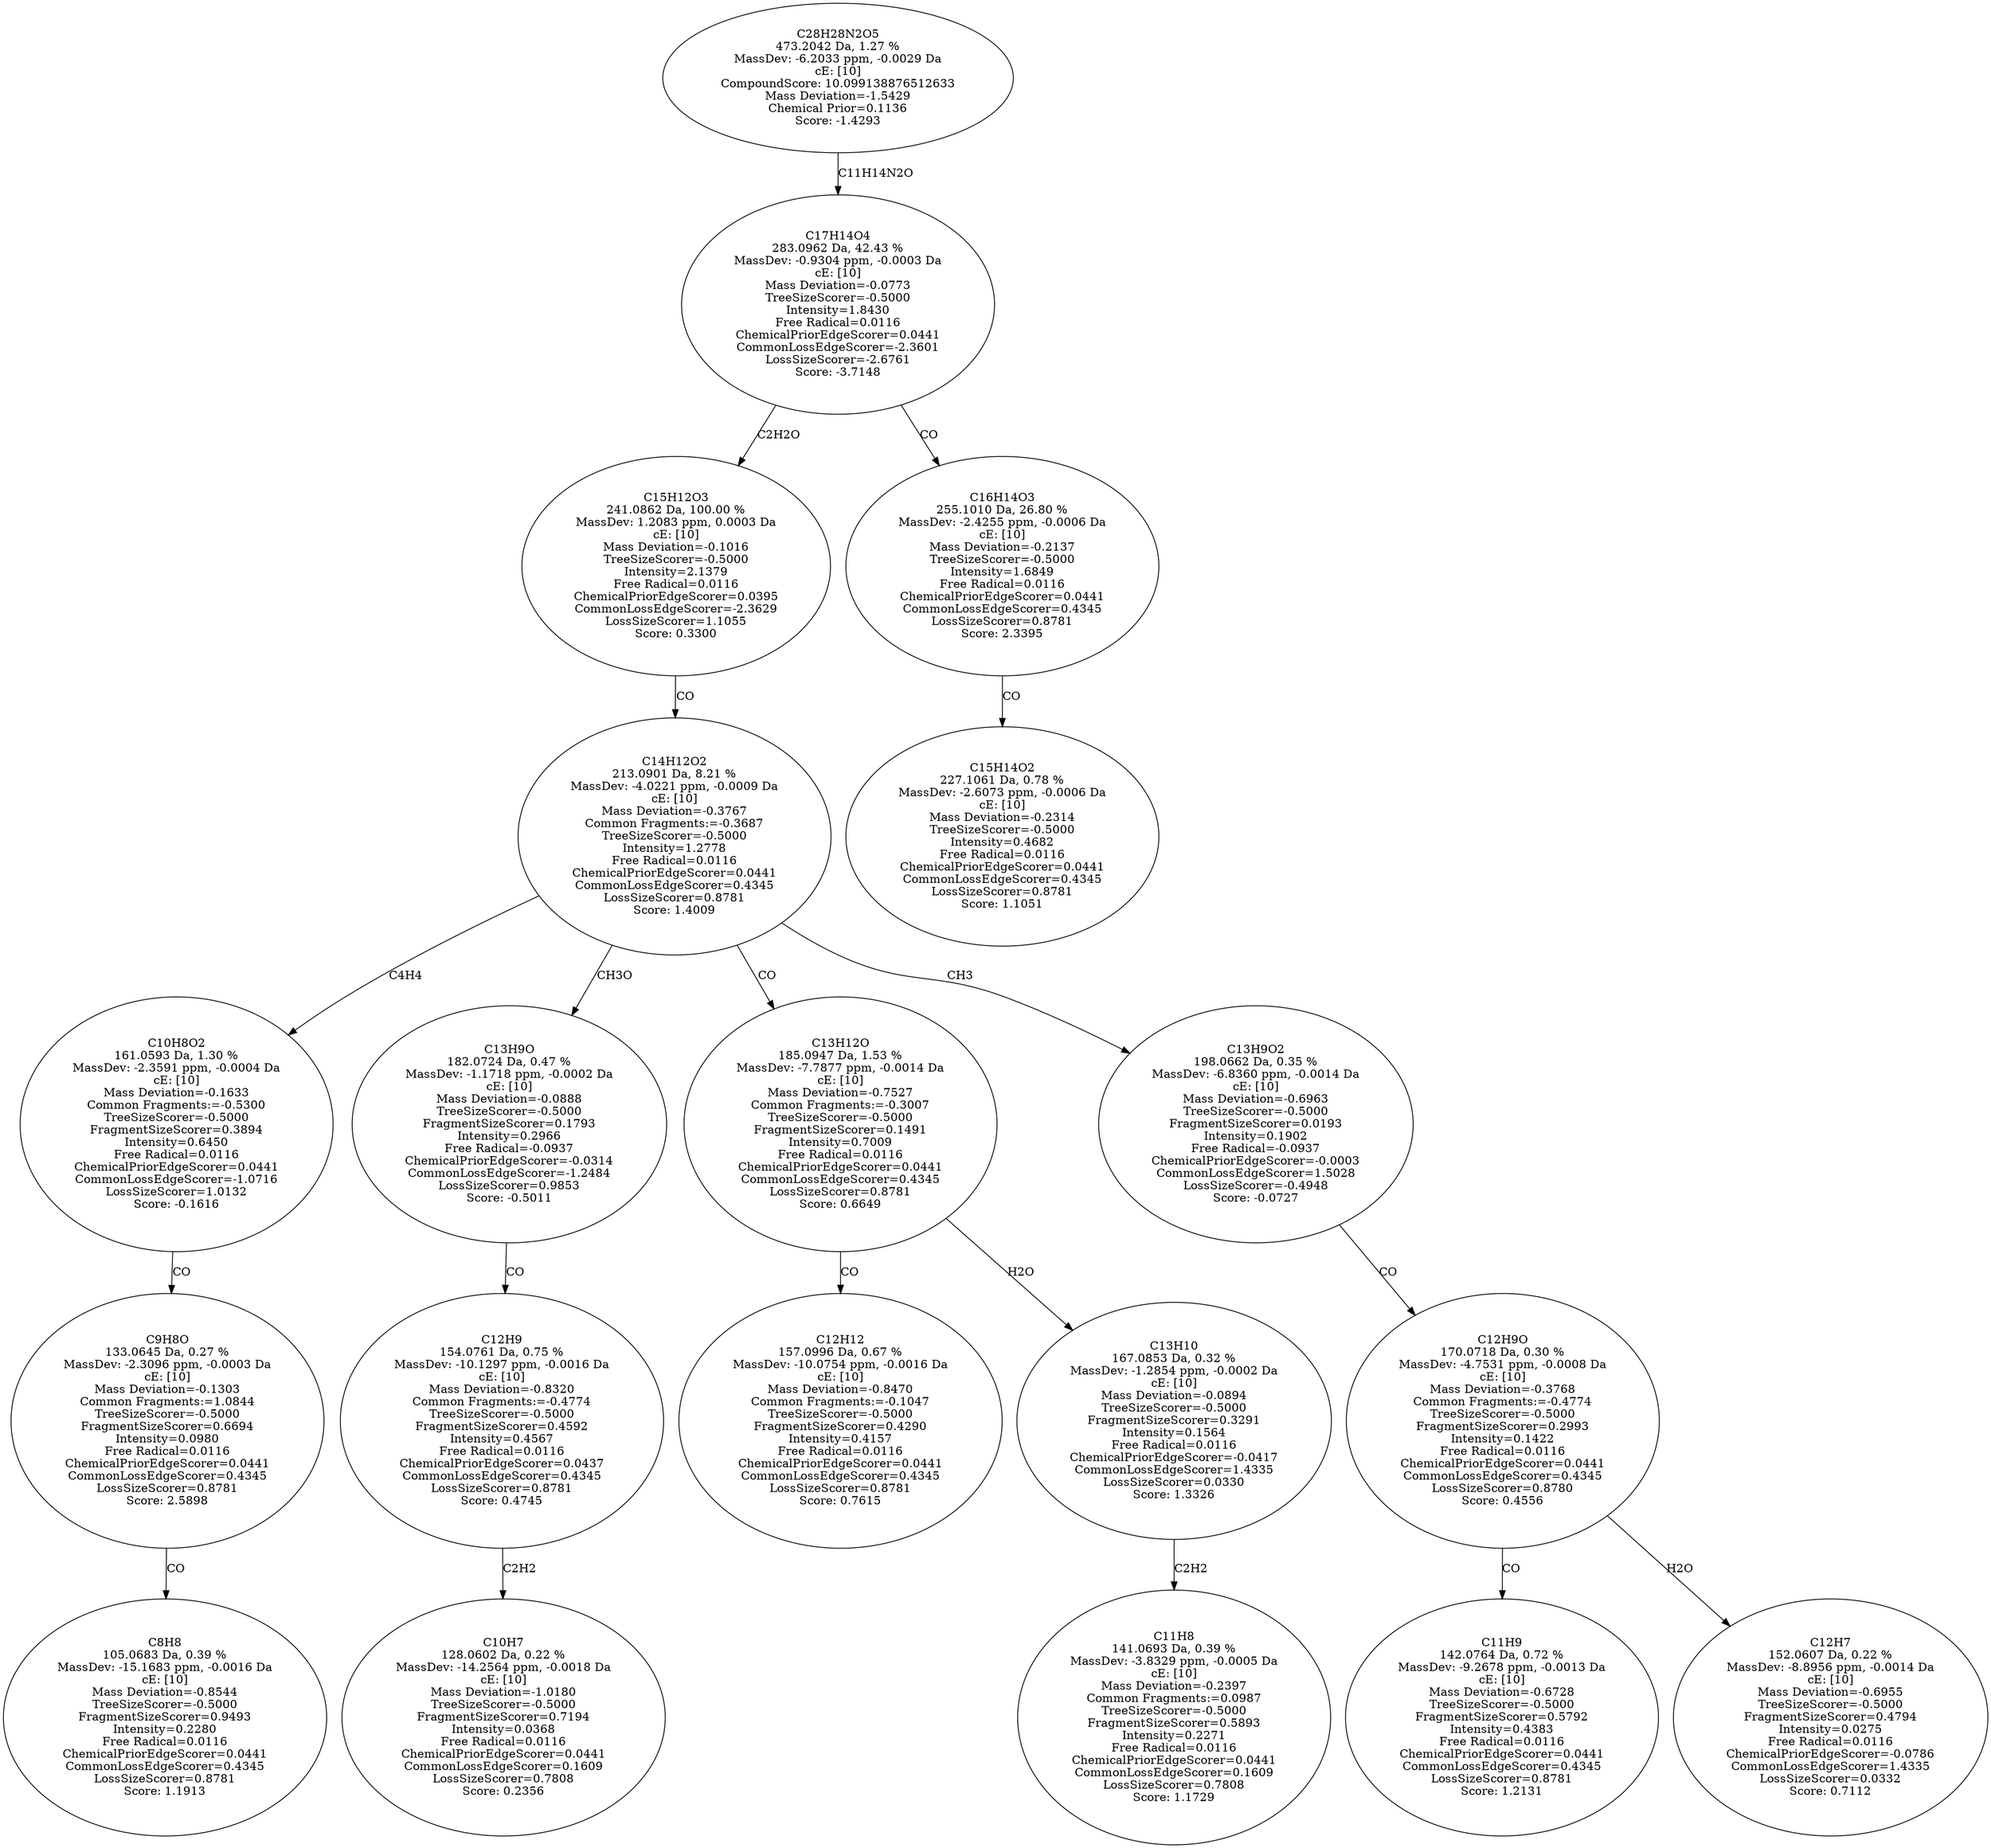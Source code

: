 strict digraph {
v1 [label="C8H8\n105.0683 Da, 0.39 %\nMassDev: -15.1683 ppm, -0.0016 Da\ncE: [10]\nMass Deviation=-0.8544\nTreeSizeScorer=-0.5000\nFragmentSizeScorer=0.9493\nIntensity=0.2280\nFree Radical=0.0116\nChemicalPriorEdgeScorer=0.0441\nCommonLossEdgeScorer=0.4345\nLossSizeScorer=0.8781\nScore: 1.1913"];
v2 [label="C9H8O\n133.0645 Da, 0.27 %\nMassDev: -2.3096 ppm, -0.0003 Da\ncE: [10]\nMass Deviation=-0.1303\nCommon Fragments:=1.0844\nTreeSizeScorer=-0.5000\nFragmentSizeScorer=0.6694\nIntensity=0.0980\nFree Radical=0.0116\nChemicalPriorEdgeScorer=0.0441\nCommonLossEdgeScorer=0.4345\nLossSizeScorer=0.8781\nScore: 2.5898"];
v3 [label="C10H8O2\n161.0593 Da, 1.30 %\nMassDev: -2.3591 ppm, -0.0004 Da\ncE: [10]\nMass Deviation=-0.1633\nCommon Fragments:=-0.5300\nTreeSizeScorer=-0.5000\nFragmentSizeScorer=0.3894\nIntensity=0.6450\nFree Radical=0.0116\nChemicalPriorEdgeScorer=0.0441\nCommonLossEdgeScorer=-1.0716\nLossSizeScorer=1.0132\nScore: -0.1616"];
v4 [label="C10H7\n128.0602 Da, 0.22 %\nMassDev: -14.2564 ppm, -0.0018 Da\ncE: [10]\nMass Deviation=-1.0180\nTreeSizeScorer=-0.5000\nFragmentSizeScorer=0.7194\nIntensity=0.0368\nFree Radical=0.0116\nChemicalPriorEdgeScorer=0.0441\nCommonLossEdgeScorer=0.1609\nLossSizeScorer=0.7808\nScore: 0.2356"];
v5 [label="C12H9\n154.0761 Da, 0.75 %\nMassDev: -10.1297 ppm, -0.0016 Da\ncE: [10]\nMass Deviation=-0.8320\nCommon Fragments:=-0.4774\nTreeSizeScorer=-0.5000\nFragmentSizeScorer=0.4592\nIntensity=0.4567\nFree Radical=0.0116\nChemicalPriorEdgeScorer=0.0437\nCommonLossEdgeScorer=0.4345\nLossSizeScorer=0.8781\nScore: 0.4745"];
v6 [label="C13H9O\n182.0724 Da, 0.47 %\nMassDev: -1.1718 ppm, -0.0002 Da\ncE: [10]\nMass Deviation=-0.0888\nTreeSizeScorer=-0.5000\nFragmentSizeScorer=0.1793\nIntensity=0.2966\nFree Radical=-0.0937\nChemicalPriorEdgeScorer=-0.0314\nCommonLossEdgeScorer=-1.2484\nLossSizeScorer=0.9853\nScore: -0.5011"];
v7 [label="C12H12\n157.0996 Da, 0.67 %\nMassDev: -10.0754 ppm, -0.0016 Da\ncE: [10]\nMass Deviation=-0.8470\nCommon Fragments:=-0.1047\nTreeSizeScorer=-0.5000\nFragmentSizeScorer=0.4290\nIntensity=0.4157\nFree Radical=0.0116\nChemicalPriorEdgeScorer=0.0441\nCommonLossEdgeScorer=0.4345\nLossSizeScorer=0.8781\nScore: 0.7615"];
v8 [label="C11H8\n141.0693 Da, 0.39 %\nMassDev: -3.8329 ppm, -0.0005 Da\ncE: [10]\nMass Deviation=-0.2397\nCommon Fragments:=0.0987\nTreeSizeScorer=-0.5000\nFragmentSizeScorer=0.5893\nIntensity=0.2271\nFree Radical=0.0116\nChemicalPriorEdgeScorer=0.0441\nCommonLossEdgeScorer=0.1609\nLossSizeScorer=0.7808\nScore: 1.1729"];
v9 [label="C13H10\n167.0853 Da, 0.32 %\nMassDev: -1.2854 ppm, -0.0002 Da\ncE: [10]\nMass Deviation=-0.0894\nTreeSizeScorer=-0.5000\nFragmentSizeScorer=0.3291\nIntensity=0.1564\nFree Radical=0.0116\nChemicalPriorEdgeScorer=-0.0417\nCommonLossEdgeScorer=1.4335\nLossSizeScorer=0.0330\nScore: 1.3326"];
v10 [label="C13H12O\n185.0947 Da, 1.53 %\nMassDev: -7.7877 ppm, -0.0014 Da\ncE: [10]\nMass Deviation=-0.7527\nCommon Fragments:=-0.3007\nTreeSizeScorer=-0.5000\nFragmentSizeScorer=0.1491\nIntensity=0.7009\nFree Radical=0.0116\nChemicalPriorEdgeScorer=0.0441\nCommonLossEdgeScorer=0.4345\nLossSizeScorer=0.8781\nScore: 0.6649"];
v11 [label="C11H9\n142.0764 Da, 0.72 %\nMassDev: -9.2678 ppm, -0.0013 Da\ncE: [10]\nMass Deviation=-0.6728\nTreeSizeScorer=-0.5000\nFragmentSizeScorer=0.5792\nIntensity=0.4383\nFree Radical=0.0116\nChemicalPriorEdgeScorer=0.0441\nCommonLossEdgeScorer=0.4345\nLossSizeScorer=0.8781\nScore: 1.2131"];
v12 [label="C12H7\n152.0607 Da, 0.22 %\nMassDev: -8.8956 ppm, -0.0014 Da\ncE: [10]\nMass Deviation=-0.6955\nTreeSizeScorer=-0.5000\nFragmentSizeScorer=0.4794\nIntensity=0.0275\nFree Radical=0.0116\nChemicalPriorEdgeScorer=-0.0786\nCommonLossEdgeScorer=1.4335\nLossSizeScorer=0.0332\nScore: 0.7112"];
v13 [label="C12H9O\n170.0718 Da, 0.30 %\nMassDev: -4.7531 ppm, -0.0008 Da\ncE: [10]\nMass Deviation=-0.3768\nCommon Fragments:=-0.4774\nTreeSizeScorer=-0.5000\nFragmentSizeScorer=0.2993\nIntensity=0.1422\nFree Radical=0.0116\nChemicalPriorEdgeScorer=0.0441\nCommonLossEdgeScorer=0.4345\nLossSizeScorer=0.8780\nScore: 0.4556"];
v14 [label="C13H9O2\n198.0662 Da, 0.35 %\nMassDev: -6.8360 ppm, -0.0014 Da\ncE: [10]\nMass Deviation=-0.6963\nTreeSizeScorer=-0.5000\nFragmentSizeScorer=0.0193\nIntensity=0.1902\nFree Radical=-0.0937\nChemicalPriorEdgeScorer=-0.0003\nCommonLossEdgeScorer=1.5028\nLossSizeScorer=-0.4948\nScore: -0.0727"];
v15 [label="C14H12O2\n213.0901 Da, 8.21 %\nMassDev: -4.0221 ppm, -0.0009 Da\ncE: [10]\nMass Deviation=-0.3767\nCommon Fragments:=-0.3687\nTreeSizeScorer=-0.5000\nIntensity=1.2778\nFree Radical=0.0116\nChemicalPriorEdgeScorer=0.0441\nCommonLossEdgeScorer=0.4345\nLossSizeScorer=0.8781\nScore: 1.4009"];
v16 [label="C15H12O3\n241.0862 Da, 100.00 %\nMassDev: 1.2083 ppm, 0.0003 Da\ncE: [10]\nMass Deviation=-0.1016\nTreeSizeScorer=-0.5000\nIntensity=2.1379\nFree Radical=0.0116\nChemicalPriorEdgeScorer=0.0395\nCommonLossEdgeScorer=-2.3629\nLossSizeScorer=1.1055\nScore: 0.3300"];
v17 [label="C15H14O2\n227.1061 Da, 0.78 %\nMassDev: -2.6073 ppm, -0.0006 Da\ncE: [10]\nMass Deviation=-0.2314\nTreeSizeScorer=-0.5000\nIntensity=0.4682\nFree Radical=0.0116\nChemicalPriorEdgeScorer=0.0441\nCommonLossEdgeScorer=0.4345\nLossSizeScorer=0.8781\nScore: 1.1051"];
v18 [label="C16H14O3\n255.1010 Da, 26.80 %\nMassDev: -2.4255 ppm, -0.0006 Da\ncE: [10]\nMass Deviation=-0.2137\nTreeSizeScorer=-0.5000\nIntensity=1.6849\nFree Radical=0.0116\nChemicalPriorEdgeScorer=0.0441\nCommonLossEdgeScorer=0.4345\nLossSizeScorer=0.8781\nScore: 2.3395"];
v19 [label="C17H14O4\n283.0962 Da, 42.43 %\nMassDev: -0.9304 ppm, -0.0003 Da\ncE: [10]\nMass Deviation=-0.0773\nTreeSizeScorer=-0.5000\nIntensity=1.8430\nFree Radical=0.0116\nChemicalPriorEdgeScorer=0.0441\nCommonLossEdgeScorer=-2.3601\nLossSizeScorer=-2.6761\nScore: -3.7148"];
v20 [label="C28H28N2O5\n473.2042 Da, 1.27 %\nMassDev: -6.2033 ppm, -0.0029 Da\ncE: [10]\nCompoundScore: 10.099138876512633\nMass Deviation=-1.5429\nChemical Prior=0.1136\nScore: -1.4293"];
v2 -> v1 [label="CO"];
v3 -> v2 [label="CO"];
v15 -> v3 [label="C4H4"];
v5 -> v4 [label="C2H2"];
v6 -> v5 [label="CO"];
v15 -> v6 [label="CH3O"];
v10 -> v7 [label="CO"];
v9 -> v8 [label="C2H2"];
v10 -> v9 [label="H2O"];
v15 -> v10 [label="CO"];
v13 -> v11 [label="CO"];
v13 -> v12 [label="H2O"];
v14 -> v13 [label="CO"];
v15 -> v14 [label="CH3"];
v16 -> v15 [label="CO"];
v19 -> v16 [label="C2H2O"];
v18 -> v17 [label="CO"];
v19 -> v18 [label="CO"];
v20 -> v19 [label="C11H14N2O"];
}